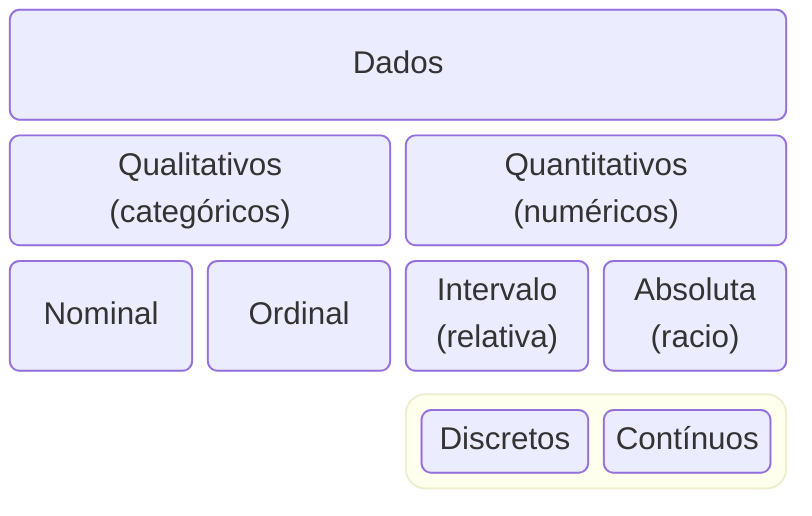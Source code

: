 block-beta
    columns 4
    d ("Dados"):4

    quali ("Qualitativos</br>(categóricos)"):2
    quant ("Quantitativos</br>(numéricos)"):2

    nom ("Nominal")
    ord ("Ordinal")
    int ("Intervalo</br>(relativa)")
    abs ("Absoluta</br>(racio)")

    space space
    block:prec:2
        disc("Discretos")
        cont("Contínuos")
    end

    style prec rx:10,ry:10